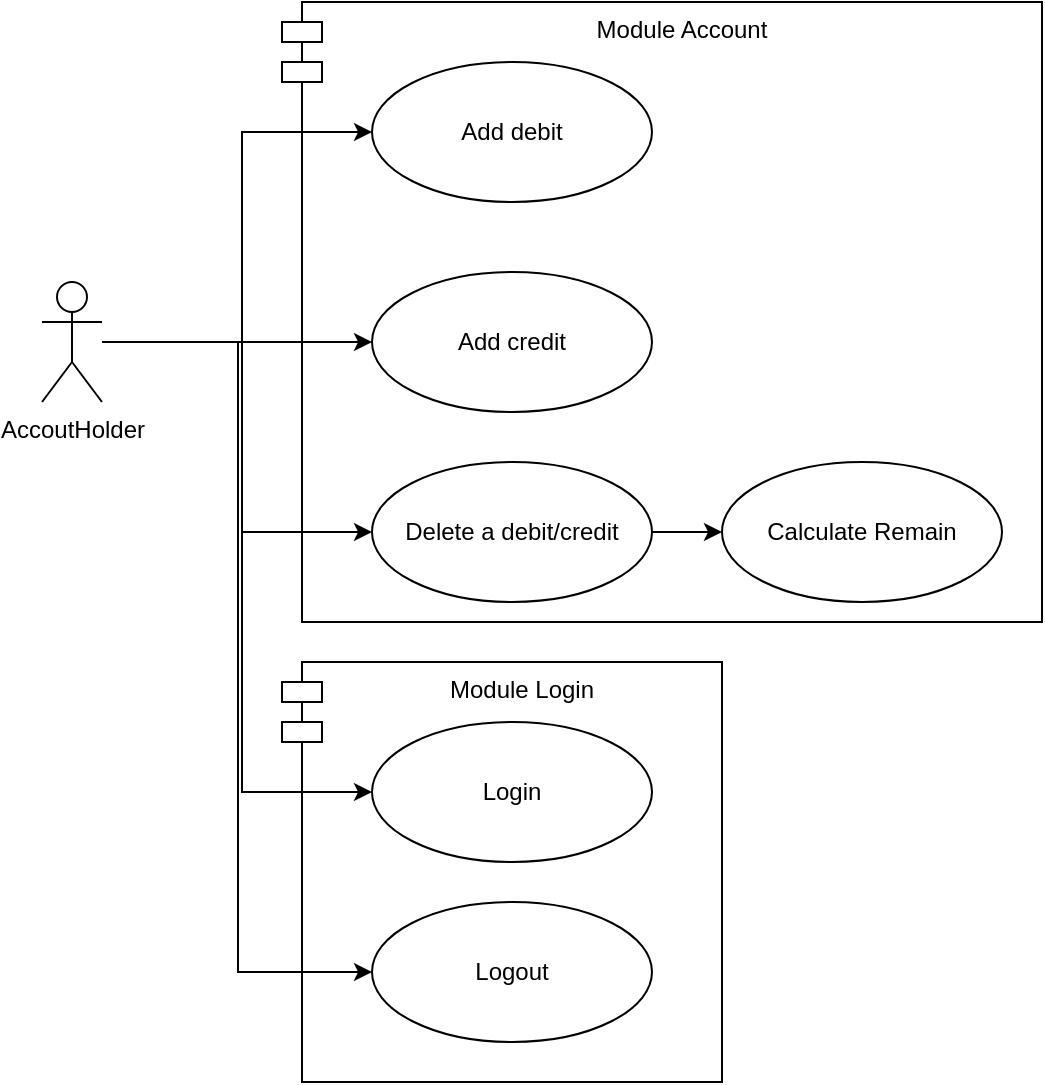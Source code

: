 <mxfile version="14.6.1" type="github">
  <diagram id="71E5yuQoBw11KLGExtpb" name="Page-1">
    <mxGraphModel dx="1038" dy="548" grid="1" gridSize="10" guides="1" tooltips="1" connect="1" arrows="1" fold="1" page="1" pageScale="1" pageWidth="850" pageHeight="1100" math="0" shadow="0">
      <root>
        <mxCell id="0" />
        <mxCell id="1" parent="0" />
        <mxCell id="TFz5LzTXB7gZtCP8jmuH-13" value="Module Account" style="shape=module;align=left;spacingLeft=20;align=center;verticalAlign=top;" vertex="1" parent="1">
          <mxGeometry x="240" y="30" width="380" height="310" as="geometry" />
        </mxCell>
        <mxCell id="TFz5LzTXB7gZtCP8jmuH-12" value="Module Login" style="shape=module;align=left;spacingLeft=20;align=center;verticalAlign=top;" vertex="1" parent="1">
          <mxGeometry x="240" y="360" width="220" height="210" as="geometry" />
        </mxCell>
        <mxCell id="TFz5LzTXB7gZtCP8jmuH-3" style="edgeStyle=orthogonalEdgeStyle;rounded=0;orthogonalLoop=1;jettySize=auto;html=1;entryX=0;entryY=0.5;entryDx=0;entryDy=0;" edge="1" parent="1" source="TFz5LzTXB7gZtCP8jmuH-1" target="TFz5LzTXB7gZtCP8jmuH-2">
          <mxGeometry relative="1" as="geometry">
            <Array as="points">
              <mxPoint x="260" y="200" />
              <mxPoint x="260" y="200" />
            </Array>
          </mxGeometry>
        </mxCell>
        <mxCell id="TFz5LzTXB7gZtCP8jmuH-5" style="edgeStyle=orthogonalEdgeStyle;rounded=0;orthogonalLoop=1;jettySize=auto;html=1;" edge="1" parent="1" source="TFz5LzTXB7gZtCP8jmuH-1" target="TFz5LzTXB7gZtCP8jmuH-4">
          <mxGeometry relative="1" as="geometry">
            <Array as="points">
              <mxPoint x="220" y="200" />
              <mxPoint x="220" y="95" />
            </Array>
          </mxGeometry>
        </mxCell>
        <mxCell id="TFz5LzTXB7gZtCP8jmuH-7" style="edgeStyle=orthogonalEdgeStyle;rounded=0;orthogonalLoop=1;jettySize=auto;html=1;entryX=0;entryY=0.5;entryDx=0;entryDy=0;" edge="1" parent="1" source="TFz5LzTXB7gZtCP8jmuH-1" target="TFz5LzTXB7gZtCP8jmuH-6">
          <mxGeometry relative="1" as="geometry">
            <Array as="points">
              <mxPoint x="220" y="200" />
              <mxPoint x="220" y="295" />
            </Array>
          </mxGeometry>
        </mxCell>
        <mxCell id="TFz5LzTXB7gZtCP8jmuH-10" style="edgeStyle=orthogonalEdgeStyle;rounded=0;orthogonalLoop=1;jettySize=auto;html=1;entryX=0;entryY=0.5;entryDx=0;entryDy=0;" edge="1" parent="1" source="TFz5LzTXB7gZtCP8jmuH-1" target="TFz5LzTXB7gZtCP8jmuH-8">
          <mxGeometry relative="1" as="geometry">
            <Array as="points">
              <mxPoint x="220" y="200" />
              <mxPoint x="220" y="425" />
            </Array>
          </mxGeometry>
        </mxCell>
        <mxCell id="TFz5LzTXB7gZtCP8jmuH-11" style="edgeStyle=orthogonalEdgeStyle;rounded=0;orthogonalLoop=1;jettySize=auto;html=1;entryX=0;entryY=0.5;entryDx=0;entryDy=0;" edge="1" parent="1" source="TFz5LzTXB7gZtCP8jmuH-1" target="TFz5LzTXB7gZtCP8jmuH-9">
          <mxGeometry relative="1" as="geometry">
            <Array as="points">
              <mxPoint x="218" y="200" />
              <mxPoint x="218" y="515" />
            </Array>
          </mxGeometry>
        </mxCell>
        <mxCell id="TFz5LzTXB7gZtCP8jmuH-1" value="AccoutHolder" style="shape=umlActor;verticalLabelPosition=bottom;verticalAlign=top;html=1;outlineConnect=0;" vertex="1" parent="1">
          <mxGeometry x="120" y="170" width="30" height="60" as="geometry" />
        </mxCell>
        <mxCell id="TFz5LzTXB7gZtCP8jmuH-2" value="Add credit" style="ellipse;whiteSpace=wrap;html=1;" vertex="1" parent="1">
          <mxGeometry x="285" y="165" width="140" height="70" as="geometry" />
        </mxCell>
        <mxCell id="TFz5LzTXB7gZtCP8jmuH-4" value="Add debit" style="ellipse;whiteSpace=wrap;html=1;" vertex="1" parent="1">
          <mxGeometry x="285" y="60" width="140" height="70" as="geometry" />
        </mxCell>
        <mxCell id="TFz5LzTXB7gZtCP8jmuH-18" style="edgeStyle=orthogonalEdgeStyle;rounded=0;orthogonalLoop=1;jettySize=auto;html=1;entryX=0;entryY=0.5;entryDx=0;entryDy=0;" edge="1" parent="1" source="TFz5LzTXB7gZtCP8jmuH-6" target="TFz5LzTXB7gZtCP8jmuH-15">
          <mxGeometry relative="1" as="geometry" />
        </mxCell>
        <mxCell id="TFz5LzTXB7gZtCP8jmuH-6" value="Delete a debit/credit" style="ellipse;whiteSpace=wrap;html=1;" vertex="1" parent="1">
          <mxGeometry x="285" y="260" width="140" height="70" as="geometry" />
        </mxCell>
        <mxCell id="TFz5LzTXB7gZtCP8jmuH-8" value="Login" style="ellipse;whiteSpace=wrap;html=1;" vertex="1" parent="1">
          <mxGeometry x="285" y="390" width="140" height="70" as="geometry" />
        </mxCell>
        <mxCell id="TFz5LzTXB7gZtCP8jmuH-9" value="Logout" style="ellipse;whiteSpace=wrap;html=1;" vertex="1" parent="1">
          <mxGeometry x="285" y="480" width="140" height="70" as="geometry" />
        </mxCell>
        <mxCell id="TFz5LzTXB7gZtCP8jmuH-15" value="Calculate Remain" style="ellipse;whiteSpace=wrap;html=1;" vertex="1" parent="1">
          <mxGeometry x="460" y="260" width="140" height="70" as="geometry" />
        </mxCell>
      </root>
    </mxGraphModel>
  </diagram>
</mxfile>
